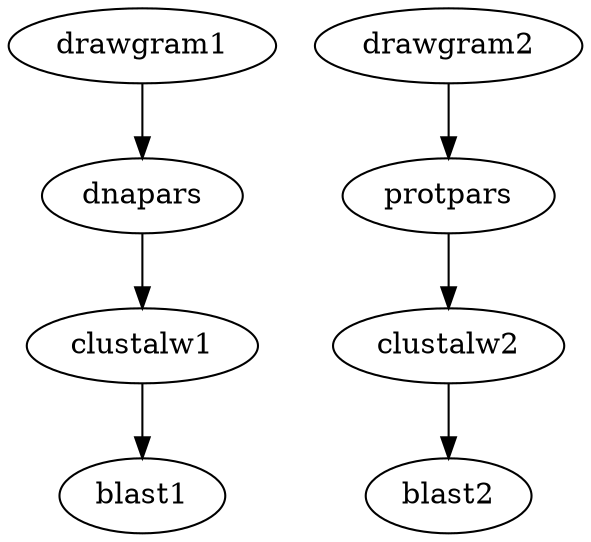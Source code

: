 digraph {
	drawgram1 -> dnapars ;
	clustalw2 -> blast2 ;
	drawgram2 -> protpars ;
	dnapars -> clustalw1 ;
	protpars -> clustalw2 ;
	clustalw1 -> blast1 ;
}
